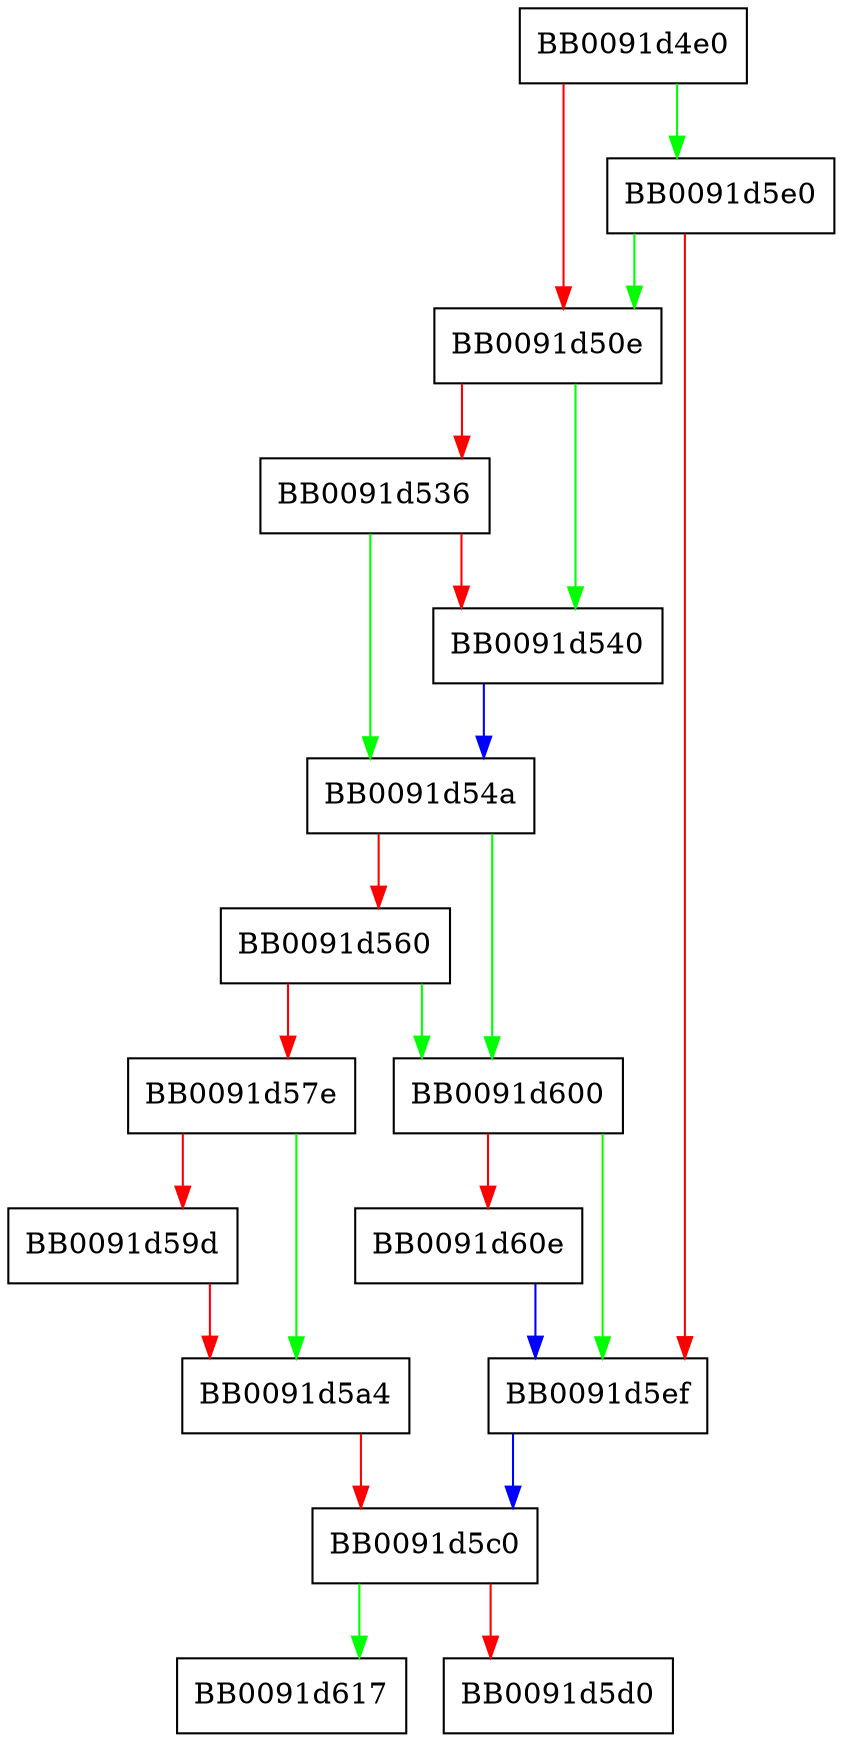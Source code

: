 digraph __ifreq {
  node [shape="box"];
  graph [splines=ortho];
  BB0091d4e0 -> BB0091d5e0 [color="green"];
  BB0091d4e0 -> BB0091d50e [color="red"];
  BB0091d50e -> BB0091d540 [color="green"];
  BB0091d50e -> BB0091d536 [color="red"];
  BB0091d536 -> BB0091d54a [color="green"];
  BB0091d536 -> BB0091d540 [color="red"];
  BB0091d540 -> BB0091d54a [color="blue"];
  BB0091d54a -> BB0091d600 [color="green"];
  BB0091d54a -> BB0091d560 [color="red"];
  BB0091d560 -> BB0091d600 [color="green"];
  BB0091d560 -> BB0091d57e [color="red"];
  BB0091d57e -> BB0091d5a4 [color="green"];
  BB0091d57e -> BB0091d59d [color="red"];
  BB0091d59d -> BB0091d5a4 [color="red"];
  BB0091d5a4 -> BB0091d5c0 [color="red"];
  BB0091d5c0 -> BB0091d617 [color="green"];
  BB0091d5c0 -> BB0091d5d0 [color="red"];
  BB0091d5e0 -> BB0091d50e [color="green"];
  BB0091d5e0 -> BB0091d5ef [color="red"];
  BB0091d5ef -> BB0091d5c0 [color="blue"];
  BB0091d600 -> BB0091d5ef [color="green"];
  BB0091d600 -> BB0091d60e [color="red"];
  BB0091d60e -> BB0091d5ef [color="blue"];
}